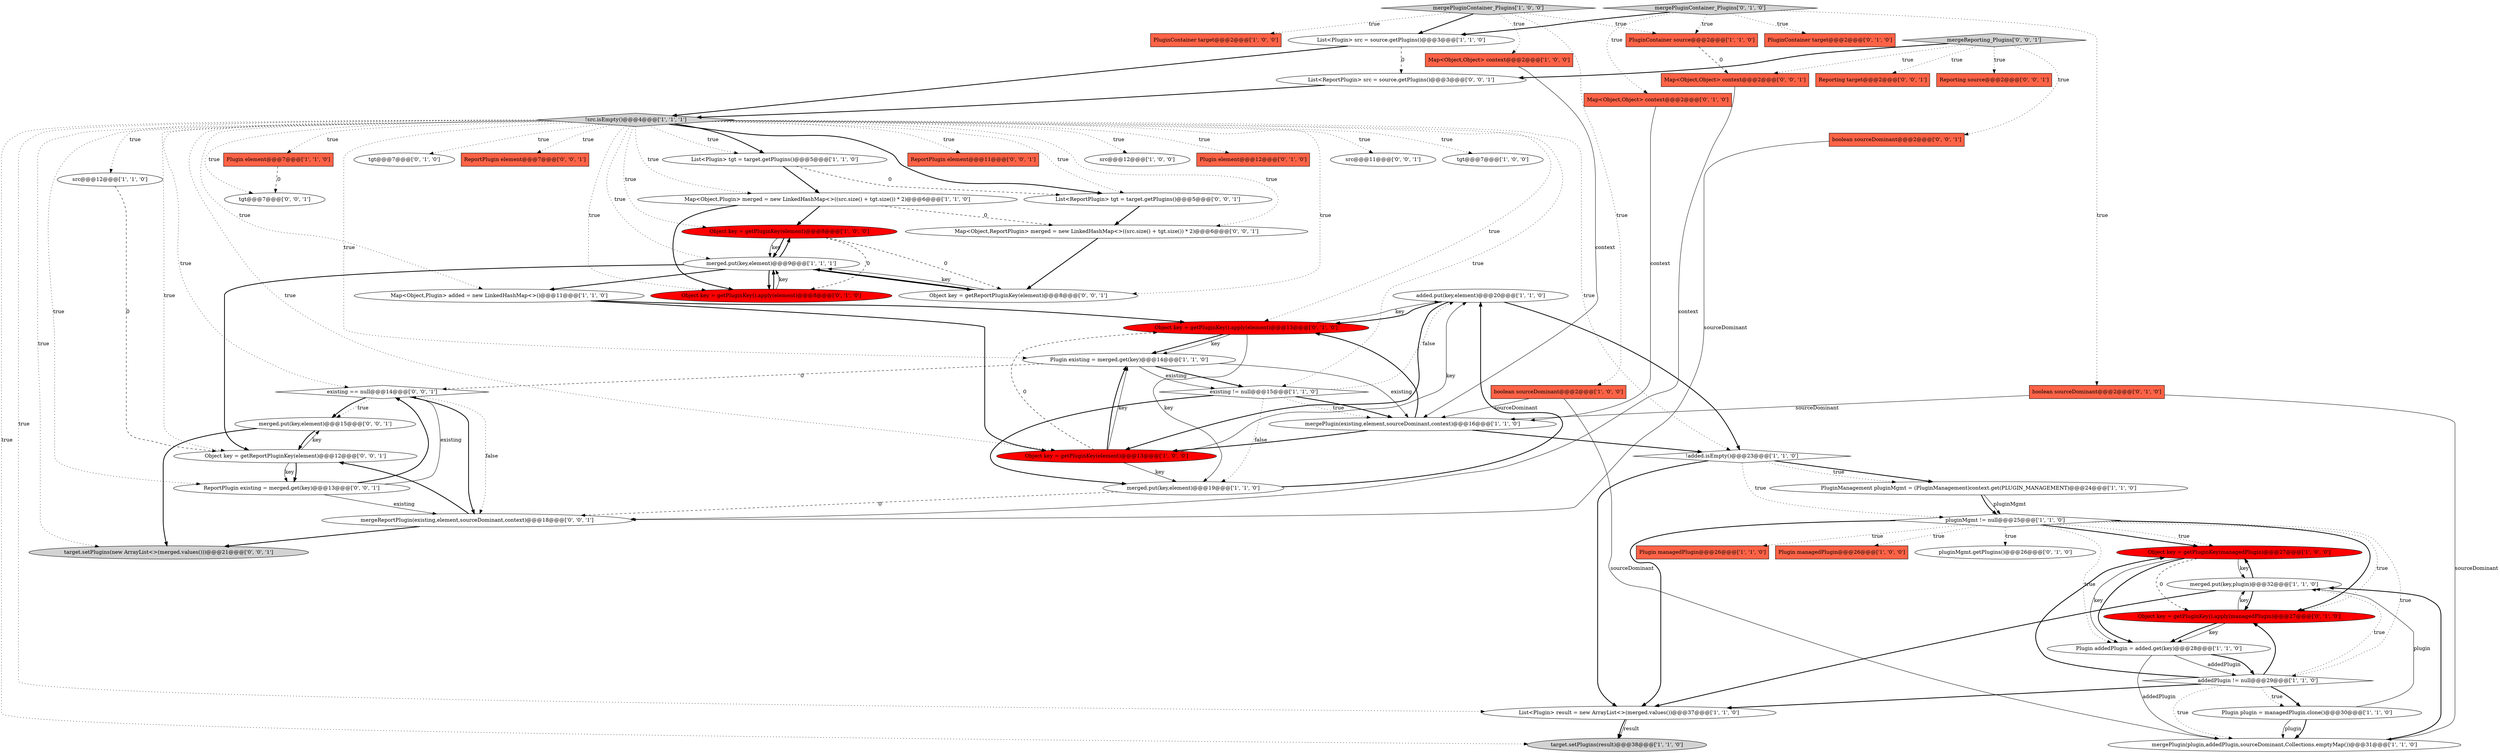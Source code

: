 digraph {
7 [style = filled, label = "added.put(key,element)@@@20@@@['1', '1', '0']", fillcolor = white, shape = ellipse image = "AAA0AAABBB1BBB"];
27 [style = filled, label = "PluginContainer source@@@2@@@['1', '1', '0']", fillcolor = tomato, shape = box image = "AAA0AAABBB1BBB"];
30 [style = filled, label = "src@@@12@@@['1', '1', '0']", fillcolor = white, shape = ellipse image = "AAA0AAABBB1BBB"];
11 [style = filled, label = "Plugin plugin = managedPlugin.clone()@@@30@@@['1', '1', '0']", fillcolor = white, shape = ellipse image = "AAA0AAABBB1BBB"];
14 [style = filled, label = "Map<Object,Plugin> added = new LinkedHashMap<>()@@@11@@@['1', '1', '0']", fillcolor = white, shape = ellipse image = "AAA0AAABBB1BBB"];
2 [style = filled, label = "List<Plugin> src = source.getPlugins()@@@3@@@['1', '1', '0']", fillcolor = white, shape = ellipse image = "AAA0AAABBB1BBB"];
15 [style = filled, label = "merged.put(key,plugin)@@@32@@@['1', '1', '0']", fillcolor = white, shape = ellipse image = "AAA0AAABBB1BBB"];
23 [style = filled, label = "Object key = getPluginKey(element)@@@8@@@['1', '0', '0']", fillcolor = red, shape = ellipse image = "AAA1AAABBB1BBB"];
32 [style = filled, label = "List<Plugin> result = new ArrayList<>(merged.values())@@@37@@@['1', '1', '0']", fillcolor = white, shape = ellipse image = "AAA0AAABBB1BBB"];
8 [style = filled, label = "PluginContainer target@@@2@@@['1', '0', '0']", fillcolor = tomato, shape = box image = "AAA0AAABBB1BBB"];
54 [style = filled, label = "boolean sourceDominant@@@2@@@['0', '0', '1']", fillcolor = tomato, shape = box image = "AAA0AAABBB3BBB"];
6 [style = filled, label = "merged.put(key,element)@@@9@@@['1', '1', '1']", fillcolor = white, shape = ellipse image = "AAA0AAABBB1BBB"];
5 [style = filled, label = "!added.isEmpty()@@@23@@@['1', '1', '0']", fillcolor = white, shape = diamond image = "AAA0AAABBB1BBB"];
9 [style = filled, label = "PluginManagement pluginMgmt = (PluginManagement)context.get(PLUGIN_MANAGEMENT)@@@24@@@['1', '1', '0']", fillcolor = white, shape = ellipse image = "AAA0AAABBB1BBB"];
0 [style = filled, label = "pluginMgmt != null@@@25@@@['1', '1', '0']", fillcolor = white, shape = diamond image = "AAA0AAABBB1BBB"];
25 [style = filled, label = "Map<Object,Object> context@@@2@@@['1', '0', '0']", fillcolor = tomato, shape = box image = "AAA0AAABBB1BBB"];
18 [style = filled, label = "target.setPlugins(result)@@@38@@@['1', '1', '0']", fillcolor = lightgray, shape = ellipse image = "AAA0AAABBB1BBB"];
37 [style = filled, label = "Object key = getPluginKey().apply(element)@@@8@@@['0', '1', '0']", fillcolor = red, shape = ellipse image = "AAA1AAABBB2BBB"];
57 [style = filled, label = "tgt@@@7@@@['0', '0', '1']", fillcolor = white, shape = ellipse image = "AAA0AAABBB3BBB"];
61 [style = filled, label = "merged.put(key,element)@@@15@@@['0', '0', '1']", fillcolor = white, shape = ellipse image = "AAA0AAABBB3BBB"];
44 [style = filled, label = "mergePluginContainer_Plugins['0', '1', '0']", fillcolor = lightgray, shape = diamond image = "AAA0AAABBB2BBB"];
16 [style = filled, label = "boolean sourceDominant@@@2@@@['1', '0', '0']", fillcolor = tomato, shape = box image = "AAA0AAABBB1BBB"];
39 [style = filled, label = "Object key = getPluginKey().apply(element)@@@13@@@['0', '1', '0']", fillcolor = red, shape = ellipse image = "AAA1AAABBB2BBB"];
43 [style = filled, label = "PluginContainer target@@@2@@@['0', '1', '0']", fillcolor = tomato, shape = box image = "AAA0AAABBB2BBB"];
52 [style = filled, label = "existing == null@@@14@@@['0', '0', '1']", fillcolor = white, shape = diamond image = "AAA0AAABBB3BBB"];
33 [style = filled, label = "Object key = getPluginKey(element)@@@13@@@['1', '0', '0']", fillcolor = red, shape = ellipse image = "AAA1AAABBB1BBB"];
63 [style = filled, label = "Map<Object,Object> context@@@2@@@['0', '0', '1']", fillcolor = tomato, shape = box image = "AAA0AAABBB3BBB"];
26 [style = filled, label = "List<Plugin> tgt = target.getPlugins()@@@5@@@['1', '1', '0']", fillcolor = white, shape = ellipse image = "AAA0AAABBB1BBB"];
36 [style = filled, label = "pluginMgmt.getPlugins()@@@26@@@['0', '1', '0']", fillcolor = white, shape = ellipse image = "AAA0AAABBB2BBB"];
24 [style = filled, label = "Object key = getPluginKey(managedPlugin)@@@27@@@['1', '0', '0']", fillcolor = red, shape = ellipse image = "AAA1AAABBB1BBB"];
59 [style = filled, label = "Reporting target@@@2@@@['0', '0', '1']", fillcolor = tomato, shape = box image = "AAA0AAABBB3BBB"];
60 [style = filled, label = "mergeReportPlugin(existing,element,sourceDominant,context)@@@18@@@['0', '0', '1']", fillcolor = white, shape = ellipse image = "AAA0AAABBB3BBB"];
41 [style = filled, label = "boolean sourceDominant@@@2@@@['0', '1', '0']", fillcolor = tomato, shape = box image = "AAA0AAABBB2BBB"];
45 [style = filled, label = "List<ReportPlugin> src = source.getPlugins()@@@3@@@['0', '0', '1']", fillcolor = white, shape = ellipse image = "AAA0AAABBB3BBB"];
50 [style = filled, label = "Reporting source@@@2@@@['0', '0', '1']", fillcolor = tomato, shape = box image = "AAA0AAABBB3BBB"];
51 [style = filled, label = "Object key = getReportPluginKey(element)@@@12@@@['0', '0', '1']", fillcolor = white, shape = ellipse image = "AAA0AAABBB3BBB"];
42 [style = filled, label = "Object key = getPluginKey().apply(managedPlugin)@@@27@@@['0', '1', '0']", fillcolor = red, shape = ellipse image = "AAA1AAABBB2BBB"];
62 [style = filled, label = "mergeReporting_Plugins['0', '0', '1']", fillcolor = lightgray, shape = diamond image = "AAA0AAABBB3BBB"];
28 [style = filled, label = "Map<Object,Plugin> merged = new LinkedHashMap<>((src.size() + tgt.size()) * 2)@@@6@@@['1', '1', '0']", fillcolor = white, shape = ellipse image = "AAA0AAABBB1BBB"];
35 [style = filled, label = "tgt@@@7@@@['0', '1', '0']", fillcolor = white, shape = ellipse image = "AAA0AAABBB2BBB"];
40 [style = filled, label = "Map<Object,Object> context@@@2@@@['0', '1', '0']", fillcolor = tomato, shape = box image = "AAA0AAABBB2BBB"];
31 [style = filled, label = "mergePlugin(plugin,addedPlugin,sourceDominant,Collections.emptyMap())@@@31@@@['1', '1', '0']", fillcolor = white, shape = ellipse image = "AAA0AAABBB1BBB"];
13 [style = filled, label = "Plugin addedPlugin = added.get(key)@@@28@@@['1', '1', '0']", fillcolor = white, shape = ellipse image = "AAA0AAABBB1BBB"];
53 [style = filled, label = "ReportPlugin element@@@7@@@['0', '0', '1']", fillcolor = tomato, shape = box image = "AAA0AAABBB3BBB"];
58 [style = filled, label = "target.setPlugins(new ArrayList<>(merged.values()))@@@21@@@['0', '0', '1']", fillcolor = lightgray, shape = ellipse image = "AAA0AAABBB3BBB"];
55 [style = filled, label = "Map<Object,ReportPlugin> merged = new LinkedHashMap<>((src.size() + tgt.size()) * 2)@@@6@@@['0', '0', '1']", fillcolor = white, shape = ellipse image = "AAA0AAABBB3BBB"];
3 [style = filled, label = "merged.put(key,element)@@@19@@@['1', '1', '0']", fillcolor = white, shape = ellipse image = "AAA0AAABBB1BBB"];
34 [style = filled, label = "mergePlugin(existing,element,sourceDominant,context)@@@16@@@['1', '1', '0']", fillcolor = white, shape = ellipse image = "AAA0AAABBB1BBB"];
21 [style = filled, label = "Plugin element@@@7@@@['1', '1', '0']", fillcolor = tomato, shape = box image = "AAA0AAABBB1BBB"];
46 [style = filled, label = "List<ReportPlugin> tgt = target.getPlugins()@@@5@@@['0', '0', '1']", fillcolor = white, shape = ellipse image = "AAA0AAABBB3BBB"];
47 [style = filled, label = "ReportPlugin existing = merged.get(key)@@@13@@@['0', '0', '1']", fillcolor = white, shape = ellipse image = "AAA0AAABBB3BBB"];
1 [style = filled, label = "mergePluginContainer_Plugins['1', '0', '0']", fillcolor = lightgray, shape = diamond image = "AAA0AAABBB1BBB"];
49 [style = filled, label = "ReportPlugin element@@@11@@@['0', '0', '1']", fillcolor = tomato, shape = box image = "AAA0AAABBB3BBB"];
22 [style = filled, label = "existing != null@@@15@@@['1', '1', '0']", fillcolor = white, shape = diamond image = "AAA0AAABBB1BBB"];
19 [style = filled, label = "addedPlugin != null@@@29@@@['1', '1', '0']", fillcolor = white, shape = diamond image = "AAA0AAABBB1BBB"];
10 [style = filled, label = "Plugin managedPlugin@@@26@@@['1', '1', '0']", fillcolor = tomato, shape = box image = "AAA0AAABBB1BBB"];
12 [style = filled, label = "Plugin existing = merged.get(key)@@@14@@@['1', '1', '0']", fillcolor = white, shape = ellipse image = "AAA0AAABBB1BBB"];
17 [style = filled, label = "src@@@12@@@['1', '0', '0']", fillcolor = white, shape = ellipse image = "AAA0AAABBB1BBB"];
4 [style = filled, label = "Plugin managedPlugin@@@26@@@['1', '0', '0']", fillcolor = tomato, shape = box image = "AAA0AAABBB1BBB"];
29 [style = filled, label = "!src.isEmpty()@@@4@@@['1', '1', '1']", fillcolor = lightgray, shape = diamond image = "AAA0AAABBB1BBB"];
38 [style = filled, label = "Plugin element@@@12@@@['0', '1', '0']", fillcolor = tomato, shape = box image = "AAA0AAABBB2BBB"];
56 [style = filled, label = "Object key = getReportPluginKey(element)@@@8@@@['0', '0', '1']", fillcolor = white, shape = ellipse image = "AAA0AAABBB3BBB"];
48 [style = filled, label = "src@@@11@@@['0', '0', '1']", fillcolor = white, shape = ellipse image = "AAA0AAABBB3BBB"];
20 [style = filled, label = "tgt@@@7@@@['1', '0', '0']", fillcolor = white, shape = ellipse image = "AAA0AAABBB1BBB"];
5->9 [style = bold, label=""];
39->3 [style = solid, label="key"];
33->3 [style = solid, label="key"];
0->19 [style = dotted, label="true"];
29->48 [style = dotted, label="true"];
16->34 [style = solid, label="sourceDominant"];
29->5 [style = dotted, label="true"];
29->49 [style = dotted, label="true"];
62->50 [style = dotted, label="true"];
52->61 [style = dotted, label="true"];
3->60 [style = dashed, label="0"];
19->11 [style = bold, label=""];
29->23 [style = dotted, label="true"];
37->6 [style = solid, label="key"];
12->34 [style = solid, label="existing"];
11->31 [style = solid, label="plugin"];
29->26 [style = dotted, label="true"];
27->63 [style = dashed, label="0"];
29->20 [style = dotted, label="true"];
24->42 [style = dashed, label="0"];
19->24 [style = bold, label=""];
52->60 [style = bold, label=""];
29->14 [style = dotted, label="true"];
19->11 [style = dotted, label="true"];
0->24 [style = dotted, label="true"];
0->24 [style = bold, label=""];
29->46 [style = bold, label=""];
51->47 [style = bold, label=""];
44->40 [style = dotted, label="true"];
5->9 [style = dotted, label="true"];
30->51 [style = dashed, label="0"];
26->28 [style = bold, label=""];
32->18 [style = bold, label=""];
33->7 [style = solid, label="key"];
12->22 [style = bold, label=""];
1->27 [style = dotted, label="true"];
60->51 [style = bold, label=""];
19->42 [style = bold, label=""];
44->2 [style = bold, label=""];
29->18 [style = dotted, label="true"];
28->37 [style = bold, label=""];
22->3 [style = dotted, label="false"];
29->55 [style = dotted, label="true"];
0->10 [style = dotted, label="true"];
44->43 [style = dotted, label="true"];
0->42 [style = bold, label=""];
34->33 [style = bold, label=""];
62->45 [style = bold, label=""];
33->12 [style = solid, label="key"];
0->42 [style = dotted, label="true"];
47->52 [style = solid, label="existing"];
45->29 [style = bold, label=""];
29->52 [style = dotted, label="true"];
29->26 [style = bold, label=""];
52->60 [style = dotted, label="false"];
7->33 [style = bold, label=""];
7->5 [style = bold, label=""];
3->7 [style = bold, label=""];
13->31 [style = solid, label="addedPlugin"];
21->57 [style = dashed, label="0"];
16->31 [style = solid, label="sourceDominant"];
29->53 [style = dotted, label="true"];
39->12 [style = bold, label=""];
1->8 [style = dotted, label="true"];
29->21 [style = dotted, label="true"];
14->39 [style = bold, label=""];
41->34 [style = solid, label="sourceDominant"];
29->32 [style = dotted, label="true"];
28->55 [style = dashed, label="0"];
29->39 [style = dotted, label="true"];
24->13 [style = bold, label=""];
56->6 [style = bold, label=""];
29->6 [style = dotted, label="true"];
29->17 [style = dotted, label="true"];
62->59 [style = dotted, label="true"];
32->18 [style = solid, label="result"];
51->61 [style = solid, label="key"];
62->63 [style = dotted, label="true"];
52->61 [style = bold, label=""];
6->23 [style = bold, label=""];
33->39 [style = dashed, label="0"];
6->51 [style = bold, label=""];
23->6 [style = solid, label="key"];
0->4 [style = dotted, label="true"];
23->56 [style = dashed, label="0"];
51->47 [style = solid, label="key"];
13->19 [style = solid, label="addedPlugin"];
5->0 [style = dotted, label="true"];
24->13 [style = solid, label="key"];
33->12 [style = bold, label=""];
19->15 [style = dotted, label="true"];
12->22 [style = solid, label="existing"];
23->37 [style = dashed, label="0"];
39->7 [style = solid, label="key"];
6->37 [style = bold, label=""];
5->32 [style = bold, label=""];
60->58 [style = bold, label=""];
11->31 [style = bold, label=""];
29->22 [style = dotted, label="true"];
13->19 [style = bold, label=""];
6->56 [style = bold, label=""];
19->32 [style = bold, label=""];
29->28 [style = dotted, label="true"];
7->39 [style = bold, label=""];
28->23 [style = bold, label=""];
2->45 [style = dashed, label="0"];
25->34 [style = solid, label="context"];
23->6 [style = bold, label=""];
34->39 [style = bold, label=""];
1->2 [style = bold, label=""];
1->16 [style = dotted, label="true"];
63->60 [style = solid, label="context"];
0->32 [style = bold, label=""];
9->0 [style = solid, label="pluginMgmt"];
47->52 [style = bold, label=""];
29->51 [style = dotted, label="true"];
19->31 [style = dotted, label="true"];
12->52 [style = dashed, label="0"];
42->15 [style = solid, label="key"];
46->55 [style = bold, label=""];
22->34 [style = dotted, label="true"];
61->51 [style = bold, label=""];
39->12 [style = solid, label="key"];
29->56 [style = dotted, label="true"];
41->31 [style = solid, label="sourceDominant"];
42->13 [style = bold, label=""];
1->25 [style = dotted, label="true"];
29->58 [style = dotted, label="true"];
24->15 [style = solid, label="key"];
0->13 [style = dotted, label="true"];
9->0 [style = bold, label=""];
11->15 [style = solid, label="plugin"];
34->5 [style = bold, label=""];
42->13 [style = solid, label="key"];
29->38 [style = dotted, label="true"];
29->12 [style = dotted, label="true"];
61->58 [style = bold, label=""];
29->37 [style = dotted, label="true"];
37->6 [style = bold, label=""];
31->15 [style = bold, label=""];
14->33 [style = bold, label=""];
55->56 [style = bold, label=""];
0->36 [style = dotted, label="true"];
29->46 [style = dotted, label="true"];
6->14 [style = bold, label=""];
22->3 [style = bold, label=""];
29->47 [style = dotted, label="true"];
15->42 [style = bold, label=""];
15->24 [style = bold, label=""];
56->6 [style = solid, label="key"];
22->34 [style = bold, label=""];
22->7 [style = dotted, label="false"];
47->60 [style = solid, label="existing"];
62->54 [style = dotted, label="true"];
29->30 [style = dotted, label="true"];
29->33 [style = dotted, label="true"];
54->60 [style = solid, label="sourceDominant"];
40->34 [style = solid, label="context"];
29->57 [style = dotted, label="true"];
2->29 [style = bold, label=""];
15->32 [style = bold, label=""];
44->27 [style = dotted, label="true"];
29->35 [style = dotted, label="true"];
44->41 [style = dotted, label="true"];
26->46 [style = dashed, label="0"];
}

